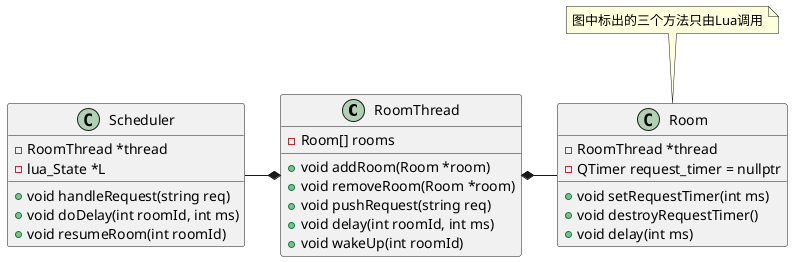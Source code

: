 @startuml
class RoomThread {
  -Room[] rooms
  +void addRoom(Room *room)
  +void removeRoom(Room *room)
  +void pushRequest(string req)
  +void delay(int roomId, int ms)
  +void wakeUp(int roomId)
}
class Room {
  -RoomThread *thread 
  -QTimer request_timer = nullptr
  +void setRequestTimer(int ms)
  +void destroyRequestTimer()
  +void delay(int ms)
}
class Scheduler {
  -RoomThread *thread 
  -lua_State *L
  +void handleRequest(string req)
  +void doDelay(int roomId, int ms)
  +void resumeRoom(int roomId)
}

note top of Room
  图中标出的三个方法只由Lua调用
end note

Scheduler -* RoomThread
RoomThread *- Room

@enduml
